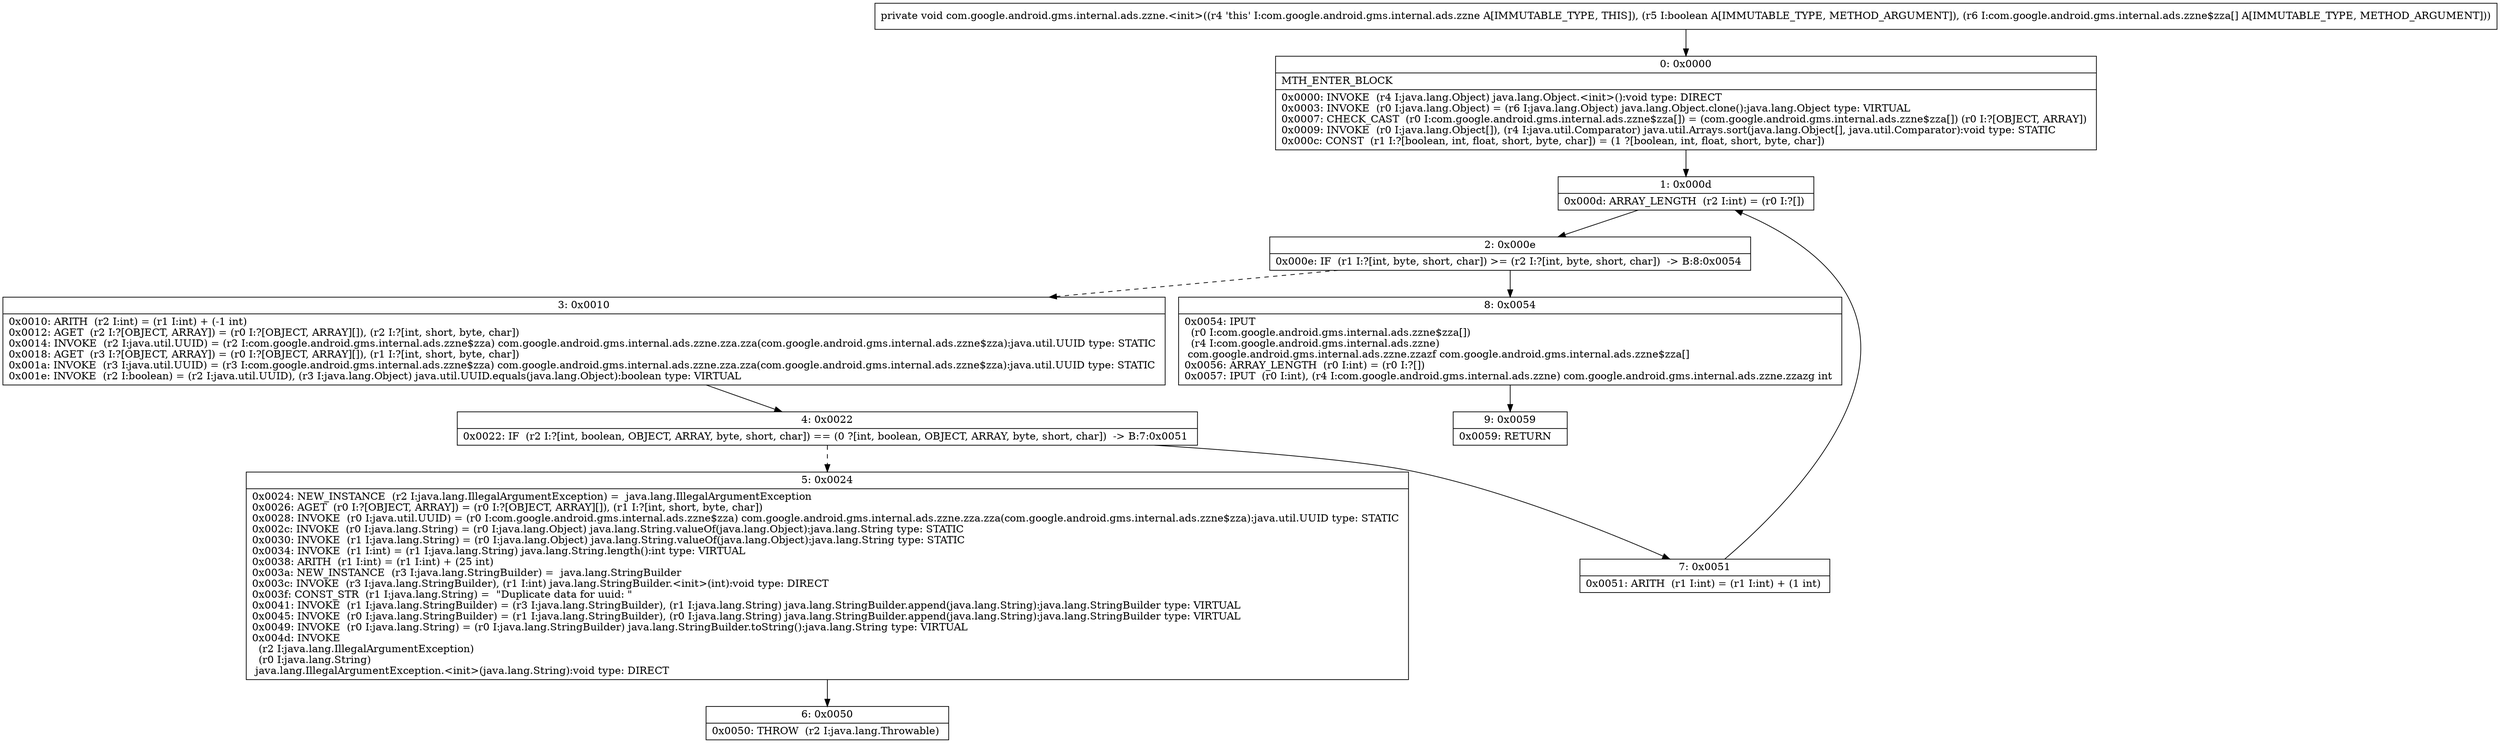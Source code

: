 digraph "CFG forcom.google.android.gms.internal.ads.zzne.\<init\>(Z[Lcom\/google\/android\/gms\/internal\/ads\/zzne$zza;)V" {
Node_0 [shape=record,label="{0\:\ 0x0000|MTH_ENTER_BLOCK\l|0x0000: INVOKE  (r4 I:java.lang.Object) java.lang.Object.\<init\>():void type: DIRECT \l0x0003: INVOKE  (r0 I:java.lang.Object) = (r6 I:java.lang.Object) java.lang.Object.clone():java.lang.Object type: VIRTUAL \l0x0007: CHECK_CAST  (r0 I:com.google.android.gms.internal.ads.zzne$zza[]) = (com.google.android.gms.internal.ads.zzne$zza[]) (r0 I:?[OBJECT, ARRAY]) \l0x0009: INVOKE  (r0 I:java.lang.Object[]), (r4 I:java.util.Comparator) java.util.Arrays.sort(java.lang.Object[], java.util.Comparator):void type: STATIC \l0x000c: CONST  (r1 I:?[boolean, int, float, short, byte, char]) = (1 ?[boolean, int, float, short, byte, char]) \l}"];
Node_1 [shape=record,label="{1\:\ 0x000d|0x000d: ARRAY_LENGTH  (r2 I:int) = (r0 I:?[]) \l}"];
Node_2 [shape=record,label="{2\:\ 0x000e|0x000e: IF  (r1 I:?[int, byte, short, char]) \>= (r2 I:?[int, byte, short, char])  \-\> B:8:0x0054 \l}"];
Node_3 [shape=record,label="{3\:\ 0x0010|0x0010: ARITH  (r2 I:int) = (r1 I:int) + (\-1 int) \l0x0012: AGET  (r2 I:?[OBJECT, ARRAY]) = (r0 I:?[OBJECT, ARRAY][]), (r2 I:?[int, short, byte, char]) \l0x0014: INVOKE  (r2 I:java.util.UUID) = (r2 I:com.google.android.gms.internal.ads.zzne$zza) com.google.android.gms.internal.ads.zzne.zza.zza(com.google.android.gms.internal.ads.zzne$zza):java.util.UUID type: STATIC \l0x0018: AGET  (r3 I:?[OBJECT, ARRAY]) = (r0 I:?[OBJECT, ARRAY][]), (r1 I:?[int, short, byte, char]) \l0x001a: INVOKE  (r3 I:java.util.UUID) = (r3 I:com.google.android.gms.internal.ads.zzne$zza) com.google.android.gms.internal.ads.zzne.zza.zza(com.google.android.gms.internal.ads.zzne$zza):java.util.UUID type: STATIC \l0x001e: INVOKE  (r2 I:boolean) = (r2 I:java.util.UUID), (r3 I:java.lang.Object) java.util.UUID.equals(java.lang.Object):boolean type: VIRTUAL \l}"];
Node_4 [shape=record,label="{4\:\ 0x0022|0x0022: IF  (r2 I:?[int, boolean, OBJECT, ARRAY, byte, short, char]) == (0 ?[int, boolean, OBJECT, ARRAY, byte, short, char])  \-\> B:7:0x0051 \l}"];
Node_5 [shape=record,label="{5\:\ 0x0024|0x0024: NEW_INSTANCE  (r2 I:java.lang.IllegalArgumentException) =  java.lang.IllegalArgumentException \l0x0026: AGET  (r0 I:?[OBJECT, ARRAY]) = (r0 I:?[OBJECT, ARRAY][]), (r1 I:?[int, short, byte, char]) \l0x0028: INVOKE  (r0 I:java.util.UUID) = (r0 I:com.google.android.gms.internal.ads.zzne$zza) com.google.android.gms.internal.ads.zzne.zza.zza(com.google.android.gms.internal.ads.zzne$zza):java.util.UUID type: STATIC \l0x002c: INVOKE  (r0 I:java.lang.String) = (r0 I:java.lang.Object) java.lang.String.valueOf(java.lang.Object):java.lang.String type: STATIC \l0x0030: INVOKE  (r1 I:java.lang.String) = (r0 I:java.lang.Object) java.lang.String.valueOf(java.lang.Object):java.lang.String type: STATIC \l0x0034: INVOKE  (r1 I:int) = (r1 I:java.lang.String) java.lang.String.length():int type: VIRTUAL \l0x0038: ARITH  (r1 I:int) = (r1 I:int) + (25 int) \l0x003a: NEW_INSTANCE  (r3 I:java.lang.StringBuilder) =  java.lang.StringBuilder \l0x003c: INVOKE  (r3 I:java.lang.StringBuilder), (r1 I:int) java.lang.StringBuilder.\<init\>(int):void type: DIRECT \l0x003f: CONST_STR  (r1 I:java.lang.String) =  \"Duplicate data for uuid: \" \l0x0041: INVOKE  (r1 I:java.lang.StringBuilder) = (r3 I:java.lang.StringBuilder), (r1 I:java.lang.String) java.lang.StringBuilder.append(java.lang.String):java.lang.StringBuilder type: VIRTUAL \l0x0045: INVOKE  (r0 I:java.lang.StringBuilder) = (r1 I:java.lang.StringBuilder), (r0 I:java.lang.String) java.lang.StringBuilder.append(java.lang.String):java.lang.StringBuilder type: VIRTUAL \l0x0049: INVOKE  (r0 I:java.lang.String) = (r0 I:java.lang.StringBuilder) java.lang.StringBuilder.toString():java.lang.String type: VIRTUAL \l0x004d: INVOKE  \l  (r2 I:java.lang.IllegalArgumentException)\l  (r0 I:java.lang.String)\l java.lang.IllegalArgumentException.\<init\>(java.lang.String):void type: DIRECT \l}"];
Node_6 [shape=record,label="{6\:\ 0x0050|0x0050: THROW  (r2 I:java.lang.Throwable) \l}"];
Node_7 [shape=record,label="{7\:\ 0x0051|0x0051: ARITH  (r1 I:int) = (r1 I:int) + (1 int) \l}"];
Node_8 [shape=record,label="{8\:\ 0x0054|0x0054: IPUT  \l  (r0 I:com.google.android.gms.internal.ads.zzne$zza[])\l  (r4 I:com.google.android.gms.internal.ads.zzne)\l com.google.android.gms.internal.ads.zzne.zzazf com.google.android.gms.internal.ads.zzne$zza[] \l0x0056: ARRAY_LENGTH  (r0 I:int) = (r0 I:?[]) \l0x0057: IPUT  (r0 I:int), (r4 I:com.google.android.gms.internal.ads.zzne) com.google.android.gms.internal.ads.zzne.zzazg int \l}"];
Node_9 [shape=record,label="{9\:\ 0x0059|0x0059: RETURN   \l}"];
MethodNode[shape=record,label="{private void com.google.android.gms.internal.ads.zzne.\<init\>((r4 'this' I:com.google.android.gms.internal.ads.zzne A[IMMUTABLE_TYPE, THIS]), (r5 I:boolean A[IMMUTABLE_TYPE, METHOD_ARGUMENT]), (r6 I:com.google.android.gms.internal.ads.zzne$zza[] A[IMMUTABLE_TYPE, METHOD_ARGUMENT])) }"];
MethodNode -> Node_0;
Node_0 -> Node_1;
Node_1 -> Node_2;
Node_2 -> Node_3[style=dashed];
Node_2 -> Node_8;
Node_3 -> Node_4;
Node_4 -> Node_5[style=dashed];
Node_4 -> Node_7;
Node_5 -> Node_6;
Node_7 -> Node_1;
Node_8 -> Node_9;
}

